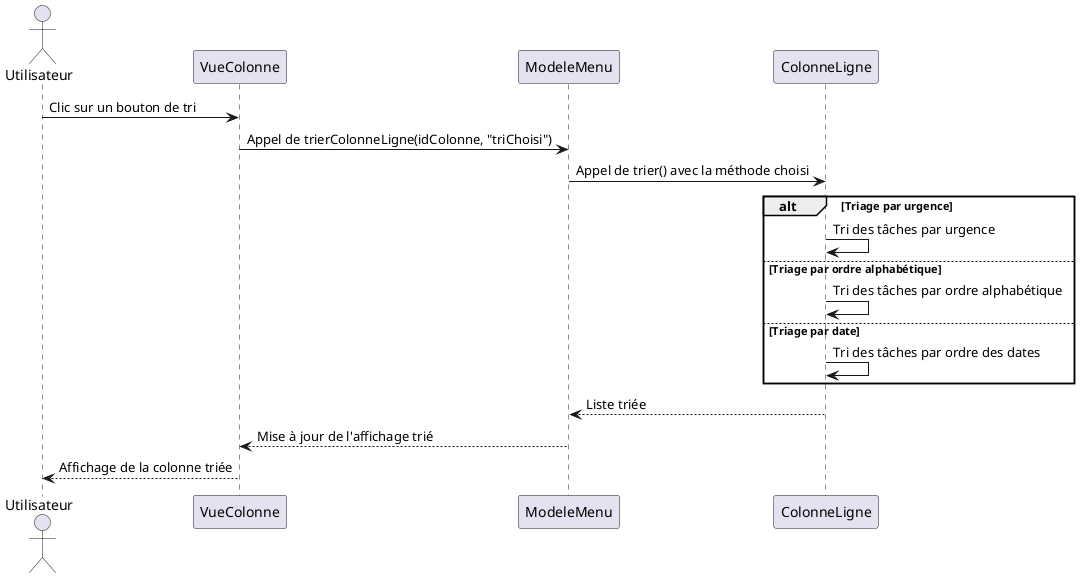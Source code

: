 @startuml
actor Utilisateur
participant "VueColonne" as VueColonne
participant "ModeleMenu" as ModeleMenu
participant "ColonneLigne" as ColonneLigne

Utilisateur -> VueColonne: Clic sur un bouton de tri
VueColonne -> ModeleMenu: Appel de trierColonneLigne(idColonne, "triChoisi")
ModeleMenu -> ColonneLigne: Appel de trier() avec la méthode choisi

alt Triage par urgence
  ColonneLigne -> ColonneLigne: Tri des tâches par urgence
else Triage par ordre alphabétique
  ColonneLigne -> ColonneLigne: Tri des tâches par ordre alphabétique
else Triage par date
  ColonneLigne -> ColonneLigne: Tri des tâches par ordre des dates
end

ColonneLigne --> ModeleMenu: Liste triée
ModeleMenu --> VueColonne: Mise à jour de l'affichage trié
VueColonne --> Utilisateur: Affichage de la colonne triée
@enduml